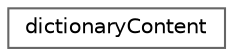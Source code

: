 digraph "Graphical Class Hierarchy"
{
 // LATEX_PDF_SIZE
  bgcolor="transparent";
  edge [fontname=Helvetica,fontsize=10,labelfontname=Helvetica,labelfontsize=10];
  node [fontname=Helvetica,fontsize=10,shape=box,height=0.2,width=0.4];
  rankdir="LR";
  Node0 [id="Node000000",label="dictionaryContent",height=0.2,width=0.4,color="grey40", fillcolor="white", style="filled",URL="$classFoam_1_1dictionaryContent.html",tooltip="A wrapper for dictionary content, without operators that could affect inheritance patterns."];
}
